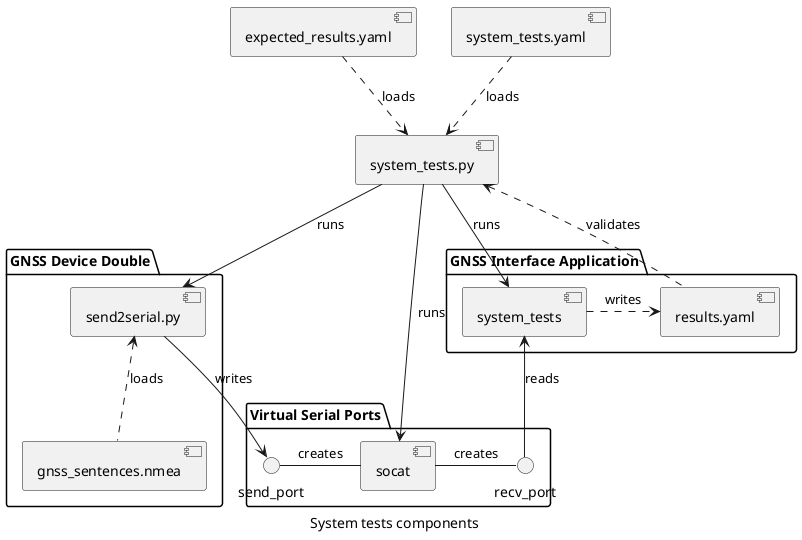 @startuml

caption System tests components

[system_tests.py] <.up. [system_tests.yaml] : loads
[system_tests.py] <.up. [expected_results.yaml] : loads

package "GNSS Device Double" as gnss_device {
    [send2serial.py] <.. [gnss_sentences.nmea] : loads
}

package "Virtual Serial Ports" as virtual_ports {
    send_port - [socat] : creates
    [socat] - recv_port : creates
}

package "GNSS Interface Application" as gnss_app {
    [system_tests] .> [results.yaml] : writes
}

[send2serial.py] -down-> send_port : writes
recv_port -up-> [system_tests] : reads

[system_tests.py] --> [send2serial.py] : runs
[system_tests.py] --> [socat] : runs
[system_tests.py] --> [system_tests] : runs

[system_tests.py] <.. [results.yaml] : validates

@enduml
